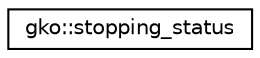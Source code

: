digraph "Graphical Class Hierarchy"
{
 // INTERACTIVE_SVG=YES
  edge [fontname="Helvetica",fontsize="10",labelfontname="Helvetica",labelfontsize="10"];
  node [fontname="Helvetica",fontsize="10",shape=record];
  rankdir="LR";
  Node1 [label="gko::stopping_status",height=0.2,width=0.4,color="black", fillcolor="white", style="filled",URL="$classgko_1_1stopping__status.html",tooltip="This class is used to keep track of the stopping status of one vector. "];
}
